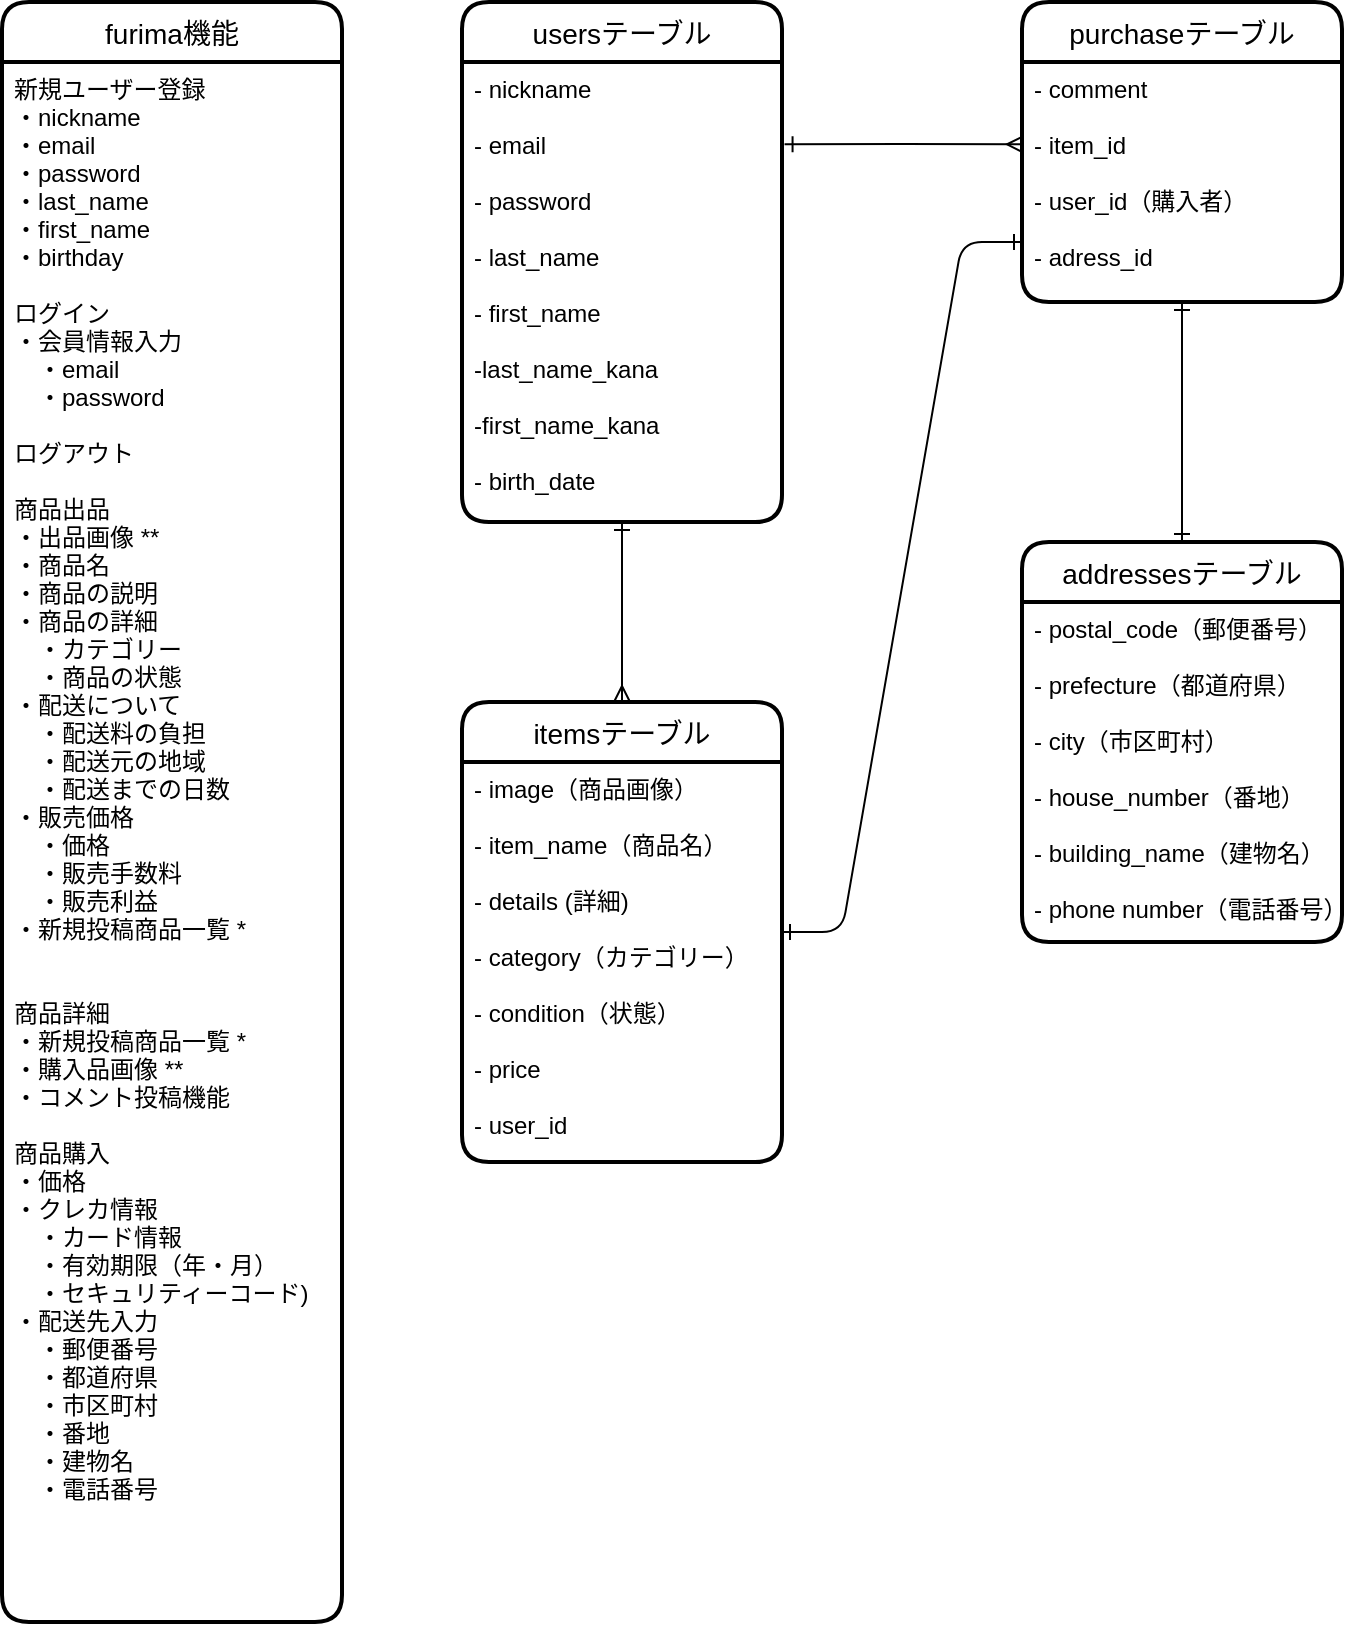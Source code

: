 <mxfile version="13.6.5">
    <diagram id="W0z2wTmEk56Bw0OaEFaE" name="ページ1">
        <mxGraphModel dx="723" dy="533" grid="1" gridSize="10" guides="1" tooltips="1" connect="1" arrows="1" fold="1" page="1" pageScale="1" pageWidth="827" pageHeight="1169" math="0" shadow="0">
            <root>
                <mxCell id="0"/>
                <mxCell id="1" parent="0"/>
                <mxCell id="89" value="furima機能" style="swimlane;childLayout=stackLayout;horizontal=1;startSize=30;horizontalStack=0;rounded=1;fontSize=14;fontStyle=0;strokeWidth=2;resizeParent=0;resizeLast=1;shadow=0;dashed=0;align=center;glass=0;sketch=0;html=0;" parent="1" vertex="1">
                    <mxGeometry x="10" y="10" width="170" height="810" as="geometry"/>
                </mxCell>
                <mxCell id="90" value="新規ユーザー登録&#10;・nickname&#10;・email&#10;・password&#10;・last_name&#10;・first_name&#10;・birthday&#10;&#10;ログイン&#10;・会員情報入力 &#10;　・email&#10;　・password&#10;&#10;ログアウト&#10;&#10;商品出品&#10;・出品画像 **&#10;・商品名&#10;・商品の説明&#10;・商品の詳細&#10;　・カテゴリー&#10;　・商品の状態&#10;・配送について&#10;　・配送料の負担&#10;　・配送元の地域&#10;　・配送までの日数&#10;・販売価格&#10;　・価格&#10;　・販売手数料&#10;　・販売利益&#10;・新規投稿商品一覧 *&#10;&#10;&#10;商品詳細&#10;・新規投稿商品一覧 *&#10;・購入品画像 **&#10;・コメント投稿機能&#10;&#10;商品購入&#10;・価格&#10;・クレカ情報&#10;　・カード情報&#10;　・有効期限（年・月）&#10;　・セキュリティーコード)&#10;・配送先入力&#10;　・郵便番号&#10;　・都道府県&#10;　・市区町村&#10;　・番地&#10;　・建物名&#10;　・電話番号" style="align=left;strokeColor=none;fillColor=none;spacingLeft=4;fontSize=12;verticalAlign=top;resizable=0;rotatable=0;part=1;" parent="89" vertex="1">
                    <mxGeometry y="30" width="170" height="780" as="geometry"/>
                </mxCell>
                <mxCell id="22" value="usersテーブル" style="swimlane;childLayout=stackLayout;horizontal=1;startSize=30;horizontalStack=0;rounded=1;fontSize=14;fontStyle=0;strokeWidth=2;resizeParent=0;resizeLast=1;shadow=0;dashed=0;align=center;sketch=0;glass=0;swimlaneLine=1;swimlaneFillColor=none;" parent="1" vertex="1">
                    <mxGeometry x="240" y="10" width="160" height="260" as="geometry">
                        <mxRectangle x="350" y="680" width="70" height="30" as="alternateBounds"/>
                    </mxGeometry>
                </mxCell>
                <mxCell id="23" value="- nickname&#10;&#10;- email&#10;&#10;- password&#10;&#10;- last_name&#10;&#10;- first_name&#10;&#10;-last_name_kana&#10;&#10;-first_name_kana&#10;&#10;- birth_date" style="align=left;strokeColor=none;fillColor=none;spacingLeft=4;fontSize=12;verticalAlign=top;resizable=0;rotatable=0;part=1;" parent="22" vertex="1">
                    <mxGeometry y="30" width="160" height="230" as="geometry"/>
                </mxCell>
                <mxCell id="101" style="edgeStyle=orthogonalEdgeStyle;rounded=0;orthogonalLoop=1;jettySize=auto;html=1;exitX=0.5;exitY=1;exitDx=0;exitDy=0;entryX=0.5;entryY=0;entryDx=0;entryDy=0;startArrow=ERone;startFill=0;endArrow=ERone;endFill=0;" parent="1" source="31" target="96" edge="1">
                    <mxGeometry relative="1" as="geometry"/>
                </mxCell>
                <mxCell id="31" value="purchaseテーブル" style="swimlane;childLayout=stackLayout;horizontal=1;startSize=30;horizontalStack=0;rounded=1;fontSize=14;fontStyle=0;strokeWidth=2;resizeParent=0;resizeLast=1;shadow=0;dashed=0;align=center;" parent="1" vertex="1">
                    <mxGeometry x="520" y="10" width="160" height="150" as="geometry">
                        <mxRectangle x="350" y="680" width="70" height="30" as="alternateBounds"/>
                    </mxGeometry>
                </mxCell>
                <mxCell id="32" value="- comment&#10;&#10;- item_id&#10;&#10;- user_id（購入者）&#10;&#10;- adress_id" style="align=left;strokeColor=none;fillColor=none;spacingLeft=4;fontSize=12;verticalAlign=top;resizable=0;rotatable=0;part=1;" parent="31" vertex="1">
                    <mxGeometry y="30" width="160" height="120" as="geometry"/>
                </mxCell>
                <mxCell id="26" value="itemsテーブル" style="swimlane;childLayout=stackLayout;horizontal=1;startSize=30;horizontalStack=0;rounded=1;fontSize=14;fontStyle=0;strokeWidth=2;resizeParent=0;resizeLast=1;shadow=0;dashed=0;align=center;" parent="1" vertex="1">
                    <mxGeometry x="240" y="360" width="160" height="230" as="geometry">
                        <mxRectangle x="350" y="680" width="70" height="30" as="alternateBounds"/>
                    </mxGeometry>
                </mxCell>
                <mxCell id="27" value="- image（商品画像）&#10;&#10;- item_name（商品名）&#10;&#10;- details (詳細)&#10;&#10;- category（カテゴリー）&#10;&#10;- condition（状態）&#10;&#10;- price&#10;&#10;- user_id" style="align=left;strokeColor=none;fillColor=none;spacingLeft=4;fontSize=12;verticalAlign=top;resizable=0;rotatable=0;part=1;" parent="26" vertex="1">
                    <mxGeometry y="30" width="160" height="200" as="geometry"/>
                </mxCell>
                <mxCell id="100" style="edgeStyle=orthogonalEdgeStyle;rounded=0;orthogonalLoop=1;jettySize=auto;html=1;exitX=0.5;exitY=1;exitDx=0;exitDy=0;startArrow=ERone;startFill=0;endArrow=ERmany;endFill=0;" parent="26" source="27" target="27" edge="1">
                    <mxGeometry relative="1" as="geometry"/>
                </mxCell>
                <mxCell id="95" value="" style="endArrow=ERmany;html=1;rounded=0;exitX=0.5;exitY=1;exitDx=0;exitDy=0;startArrow=ERone;startFill=0;endFill=0;entryX=0.5;entryY=0;entryDx=0;entryDy=0;" parent="1" source="23" target="26" edge="1">
                    <mxGeometry relative="1" as="geometry">
                        <mxPoint x="240" y="320" as="sourcePoint"/>
                        <mxPoint x="300" y="360" as="targetPoint"/>
                    </mxGeometry>
                </mxCell>
                <mxCell id="99" value="" style="endArrow=ERmany;html=1;rounded=0;entryX=0.003;entryY=0.343;entryDx=0;entryDy=0;startArrow=ERone;startFill=0;endFill=0;exitX=1.008;exitY=0.179;exitDx=0;exitDy=0;exitPerimeter=0;entryPerimeter=0;" parent="1" source="23" target="32" edge="1">
                    <mxGeometry relative="1" as="geometry">
                        <mxPoint x="400" y="100" as="sourcePoint"/>
                        <mxPoint x="550" y="160" as="targetPoint"/>
                        <Array as="points">
                            <mxPoint x="460" y="81"/>
                        </Array>
                    </mxGeometry>
                </mxCell>
                <mxCell id="102" value="" style="edgeStyle=entityRelationEdgeStyle;fontSize=12;html=1;endArrow=ERone;endFill=0;exitX=1;exitY=0.5;exitDx=0;exitDy=0;entryX=0;entryY=0.75;entryDx=0;entryDy=0;startArrow=ERone;startFill=0;" parent="1" source="26" target="32" edge="1">
                    <mxGeometry width="100" height="100" relative="1" as="geometry">
                        <mxPoint x="370" y="330" as="sourcePoint"/>
                        <mxPoint x="470" y="230" as="targetPoint"/>
                    </mxGeometry>
                </mxCell>
                <mxCell id="96" value="addressesテーブル" style="swimlane;childLayout=stackLayout;horizontal=1;startSize=30;horizontalStack=0;rounded=1;fontSize=14;fontStyle=0;strokeWidth=2;resizeParent=0;resizeLast=1;shadow=0;dashed=0;align=center;" parent="1" vertex="1">
                    <mxGeometry x="520" y="280" width="160" height="200" as="geometry">
                        <mxRectangle x="350" y="680" width="70" height="30" as="alternateBounds"/>
                    </mxGeometry>
                </mxCell>
                <mxCell id="97" value="- postal_code（郵便番号）&#10;&#10;- prefecture（都道府県）&#10;&#10;- city（市区町村）&#10;&#10;- house_number（番地）&#10;&#10;- building_name（建物名）&#10;&#10;- phone number（電話番号）&#10;" style="align=left;strokeColor=none;fillColor=none;spacingLeft=4;fontSize=12;verticalAlign=top;resizable=0;rotatable=0;part=1;" parent="96" vertex="1">
                    <mxGeometry y="30" width="160" height="170" as="geometry"/>
                </mxCell>
            </root>
        </mxGraphModel>
    </diagram>
</mxfile>